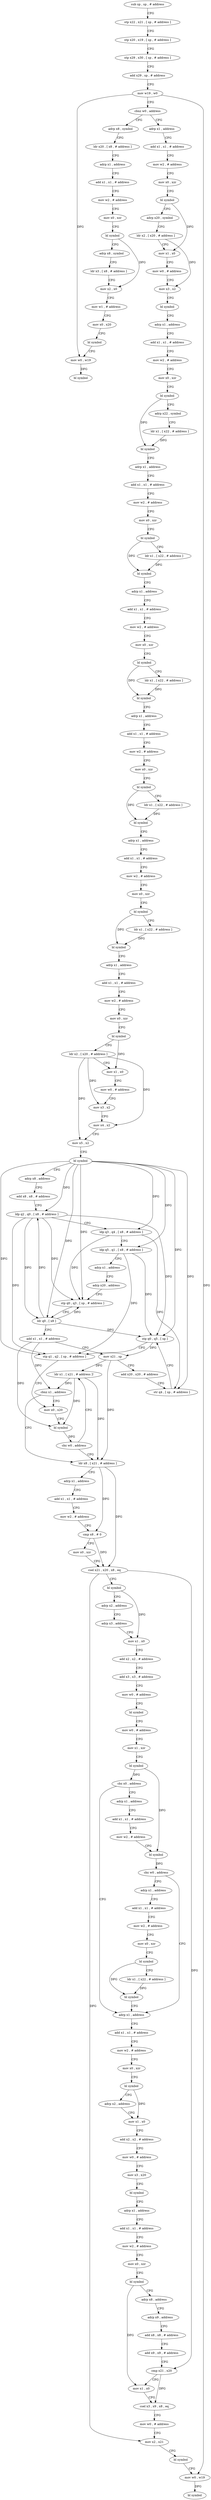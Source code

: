 digraph "func" {
"4199292" [label = "sub sp , sp , # address" ]
"4199296" [label = "stp x22 , x21 , [ sp , # address ]" ]
"4199300" [label = "stp x20 , x19 , [ sp , # address ]" ]
"4199304" [label = "stp x29 , x30 , [ sp , # address ]" ]
"4199308" [label = "add x29 , sp , # address" ]
"4199312" [label = "mov w19 , w0" ]
"4199316" [label = "cbnz w0 , address" ]
"4199872" [label = "adrp x8 , symbol" ]
"4199320" [label = "adrp x1 , address" ]
"4199876" [label = "ldr x20 , [ x8 , # address ]" ]
"4199880" [label = "adrp x1 , address" ]
"4199884" [label = "add x1 , x1 , # address" ]
"4199888" [label = "mov w2 , # address" ]
"4199892" [label = "mov x0 , xzr" ]
"4199896" [label = "bl symbol" ]
"4199900" [label = "adrp x8 , symbol" ]
"4199904" [label = "ldr x3 , [ x8 , # address ]" ]
"4199908" [label = "mov x2 , x0" ]
"4199912" [label = "mov w1 , # address" ]
"4199916" [label = "mov x0 , x20" ]
"4199920" [label = "bl symbol" ]
"4199924" [label = "mov w0 , w19" ]
"4199928" [label = "bl symbol" ]
"4199324" [label = "add x1 , x1 , # address" ]
"4199328" [label = "mov w2 , # address" ]
"4199332" [label = "mov x0 , xzr" ]
"4199336" [label = "bl symbol" ]
"4199340" [label = "adrp x20 , symbol" ]
"4199344" [label = "ldr x2 , [ x20 , # address ]" ]
"4199348" [label = "mov x1 , x0" ]
"4199352" [label = "mov w0 , # address" ]
"4199356" [label = "mov x3 , x2" ]
"4199360" [label = "bl symbol" ]
"4199364" [label = "adrp x1 , address" ]
"4199368" [label = "add x1 , x1 , # address" ]
"4199372" [label = "mov w2 , # address" ]
"4199376" [label = "mov x0 , xzr" ]
"4199380" [label = "bl symbol" ]
"4199384" [label = "adrp x22 , symbol" ]
"4199388" [label = "ldr x1 , [ x22 , # address ]" ]
"4199392" [label = "bl symbol" ]
"4199396" [label = "adrp x1 , address" ]
"4199400" [label = "add x1 , x1 , # address" ]
"4199404" [label = "mov w2 , # address" ]
"4199408" [label = "mov x0 , xzr" ]
"4199412" [label = "bl symbol" ]
"4199416" [label = "ldr x1 , [ x22 , # address ]" ]
"4199420" [label = "bl symbol" ]
"4199424" [label = "adrp x1 , address" ]
"4199428" [label = "add x1 , x1 , # address" ]
"4199432" [label = "mov w2 , # address" ]
"4199436" [label = "mov x0 , xzr" ]
"4199440" [label = "bl symbol" ]
"4199444" [label = "ldr x1 , [ x22 , # address ]" ]
"4199448" [label = "bl symbol" ]
"4199452" [label = "adrp x1 , address" ]
"4199456" [label = "add x1 , x1 , # address" ]
"4199460" [label = "mov w2 , # address" ]
"4199464" [label = "mov x0 , xzr" ]
"4199468" [label = "bl symbol" ]
"4199472" [label = "ldr x1 , [ x22 , # address ]" ]
"4199476" [label = "bl symbol" ]
"4199480" [label = "adrp x1 , address" ]
"4199484" [label = "add x1 , x1 , # address" ]
"4199488" [label = "mov w2 , # address" ]
"4199492" [label = "mov x0 , xzr" ]
"4199496" [label = "bl symbol" ]
"4199500" [label = "ldr x1 , [ x22 , # address ]" ]
"4199504" [label = "bl symbol" ]
"4199508" [label = "adrp x1 , address" ]
"4199512" [label = "add x1 , x1 , # address" ]
"4199516" [label = "mov w2 , # address" ]
"4199520" [label = "mov x0 , xzr" ]
"4199524" [label = "bl symbol" ]
"4199528" [label = "ldr x2 , [ x20 , # address ]" ]
"4199532" [label = "mov x1 , x0" ]
"4199536" [label = "mov w0 , # address" ]
"4199540" [label = "mov x3 , x2" ]
"4199544" [label = "mov x4 , x2" ]
"4199548" [label = "mov x5 , x2" ]
"4199552" [label = "bl symbol" ]
"4199556" [label = "adrp x8 , address" ]
"4199560" [label = "add x8 , x8 , # address" ]
"4199564" [label = "ldp q2 , q0 , [ x8 , # address ]" ]
"4199568" [label = "ldp q3 , q4 , [ x8 , # address ]" ]
"4199572" [label = "ldp q5 , q1 , [ x8 , # address ]" ]
"4199576" [label = "adrp x1 , address" ]
"4199580" [label = "adrp x20 , address" ]
"4199584" [label = "stp q0 , q3 , [ sp , # address ]" ]
"4199588" [label = "ldr q0 , [ x8 ]" ]
"4199592" [label = "add x1 , x1 , # address" ]
"4199596" [label = "mov x21 , sp" ]
"4199600" [label = "add x20 , x20 , # address" ]
"4199604" [label = "str q4 , [ sp , # address ]" ]
"4199608" [label = "stp q0 , q5 , [ sp ]" ]
"4199612" [label = "stp q1 , q2 , [ sp , # address ]" ]
"4199616" [label = "mov x0 , x20" ]
"4199636" [label = "ldr x8 , [ x21 , # address ]" ]
"4199640" [label = "adrp x1 , address" ]
"4199644" [label = "add x1 , x1 , # address" ]
"4199648" [label = "mov w2 , # address" ]
"4199652" [label = "cmp x8 , # 0" ]
"4199656" [label = "mov x0 , xzr" ]
"4199660" [label = "csel x21 , x20 , x8 , eq" ]
"4199664" [label = "bl symbol" ]
"4199668" [label = "adrp x2 , address" ]
"4199672" [label = "adrp x3 , address" ]
"4199676" [label = "mov x1 , x0" ]
"4199680" [label = "add x2 , x2 , # address" ]
"4199684" [label = "add x3 , x3 , # address" ]
"4199688" [label = "mov w0 , # address" ]
"4199692" [label = "bl symbol" ]
"4199696" [label = "mov w0 , # address" ]
"4199700" [label = "mov x1 , xzr" ]
"4199704" [label = "bl symbol" ]
"4199708" [label = "cbz x0 , address" ]
"4199760" [label = "adrp x1 , address" ]
"4199712" [label = "adrp x1 , address" ]
"4199628" [label = "ldr x1 , [ x21 , # address ]!" ]
"4199632" [label = "cbnz x1 , address" ]
"4199764" [label = "add x1 , x1 , # address" ]
"4199768" [label = "mov w2 , # address" ]
"4199772" [label = "mov x0 , xzr" ]
"4199776" [label = "bl symbol" ]
"4199780" [label = "adrp x2 , address" ]
"4199784" [label = "mov x1 , x0" ]
"4199788" [label = "add x2 , x2 , # address" ]
"4199792" [label = "mov w0 , # address" ]
"4199796" [label = "mov x3 , x20" ]
"4199800" [label = "bl symbol" ]
"4199804" [label = "adrp x1 , address" ]
"4199808" [label = "add x1 , x1 , # address" ]
"4199812" [label = "mov w2 , # address" ]
"4199816" [label = "mov x0 , xzr" ]
"4199820" [label = "bl symbol" ]
"4199824" [label = "adrp x8 , address" ]
"4199828" [label = "adrp x9 , address" ]
"4199832" [label = "add x8 , x8 , # address" ]
"4199836" [label = "add x9 , x9 , # address" ]
"4199840" [label = "cmp x21 , x20" ]
"4199844" [label = "mov x1 , x0" ]
"4199848" [label = "csel x3 , x9 , x8 , eq" ]
"4199852" [label = "mov w0 , # address" ]
"4199856" [label = "mov x2 , x21" ]
"4199860" [label = "bl symbol" ]
"4199864" [label = "mov w0 , w19" ]
"4199868" [label = "bl symbol" ]
"4199716" [label = "add x1 , x1 , # address" ]
"4199720" [label = "mov w2 , # address" ]
"4199724" [label = "bl symbol" ]
"4199728" [label = "cbz w0 , address" ]
"4199732" [label = "adrp x1 , address" ]
"4199620" [label = "bl symbol" ]
"4199624" [label = "cbz w0 , address" ]
"4199736" [label = "add x1 , x1 , # address" ]
"4199740" [label = "mov w2 , # address" ]
"4199744" [label = "mov x0 , xzr" ]
"4199748" [label = "bl symbol" ]
"4199752" [label = "ldr x1 , [ x22 , # address ]" ]
"4199756" [label = "bl symbol" ]
"4199292" -> "4199296" [ label = "CFG" ]
"4199296" -> "4199300" [ label = "CFG" ]
"4199300" -> "4199304" [ label = "CFG" ]
"4199304" -> "4199308" [ label = "CFG" ]
"4199308" -> "4199312" [ label = "CFG" ]
"4199312" -> "4199316" [ label = "CFG" ]
"4199312" -> "4199924" [ label = "DFG" ]
"4199312" -> "4199864" [ label = "DFG" ]
"4199316" -> "4199872" [ label = "CFG" ]
"4199316" -> "4199320" [ label = "CFG" ]
"4199872" -> "4199876" [ label = "CFG" ]
"4199320" -> "4199324" [ label = "CFG" ]
"4199876" -> "4199880" [ label = "CFG" ]
"4199880" -> "4199884" [ label = "CFG" ]
"4199884" -> "4199888" [ label = "CFG" ]
"4199888" -> "4199892" [ label = "CFG" ]
"4199892" -> "4199896" [ label = "CFG" ]
"4199896" -> "4199900" [ label = "CFG" ]
"4199896" -> "4199908" [ label = "DFG" ]
"4199900" -> "4199904" [ label = "CFG" ]
"4199904" -> "4199908" [ label = "CFG" ]
"4199908" -> "4199912" [ label = "CFG" ]
"4199912" -> "4199916" [ label = "CFG" ]
"4199916" -> "4199920" [ label = "CFG" ]
"4199920" -> "4199924" [ label = "CFG" ]
"4199924" -> "4199928" [ label = "DFG" ]
"4199324" -> "4199328" [ label = "CFG" ]
"4199328" -> "4199332" [ label = "CFG" ]
"4199332" -> "4199336" [ label = "CFG" ]
"4199336" -> "4199340" [ label = "CFG" ]
"4199336" -> "4199348" [ label = "DFG" ]
"4199340" -> "4199344" [ label = "CFG" ]
"4199344" -> "4199348" [ label = "CFG" ]
"4199344" -> "4199356" [ label = "DFG" ]
"4199348" -> "4199352" [ label = "CFG" ]
"4199352" -> "4199356" [ label = "CFG" ]
"4199356" -> "4199360" [ label = "CFG" ]
"4199360" -> "4199364" [ label = "CFG" ]
"4199364" -> "4199368" [ label = "CFG" ]
"4199368" -> "4199372" [ label = "CFG" ]
"4199372" -> "4199376" [ label = "CFG" ]
"4199376" -> "4199380" [ label = "CFG" ]
"4199380" -> "4199384" [ label = "CFG" ]
"4199380" -> "4199392" [ label = "DFG" ]
"4199384" -> "4199388" [ label = "CFG" ]
"4199388" -> "4199392" [ label = "DFG" ]
"4199392" -> "4199396" [ label = "CFG" ]
"4199396" -> "4199400" [ label = "CFG" ]
"4199400" -> "4199404" [ label = "CFG" ]
"4199404" -> "4199408" [ label = "CFG" ]
"4199408" -> "4199412" [ label = "CFG" ]
"4199412" -> "4199416" [ label = "CFG" ]
"4199412" -> "4199420" [ label = "DFG" ]
"4199416" -> "4199420" [ label = "DFG" ]
"4199420" -> "4199424" [ label = "CFG" ]
"4199424" -> "4199428" [ label = "CFG" ]
"4199428" -> "4199432" [ label = "CFG" ]
"4199432" -> "4199436" [ label = "CFG" ]
"4199436" -> "4199440" [ label = "CFG" ]
"4199440" -> "4199444" [ label = "CFG" ]
"4199440" -> "4199448" [ label = "DFG" ]
"4199444" -> "4199448" [ label = "DFG" ]
"4199448" -> "4199452" [ label = "CFG" ]
"4199452" -> "4199456" [ label = "CFG" ]
"4199456" -> "4199460" [ label = "CFG" ]
"4199460" -> "4199464" [ label = "CFG" ]
"4199464" -> "4199468" [ label = "CFG" ]
"4199468" -> "4199472" [ label = "CFG" ]
"4199468" -> "4199476" [ label = "DFG" ]
"4199472" -> "4199476" [ label = "DFG" ]
"4199476" -> "4199480" [ label = "CFG" ]
"4199480" -> "4199484" [ label = "CFG" ]
"4199484" -> "4199488" [ label = "CFG" ]
"4199488" -> "4199492" [ label = "CFG" ]
"4199492" -> "4199496" [ label = "CFG" ]
"4199496" -> "4199500" [ label = "CFG" ]
"4199496" -> "4199504" [ label = "DFG" ]
"4199500" -> "4199504" [ label = "DFG" ]
"4199504" -> "4199508" [ label = "CFG" ]
"4199508" -> "4199512" [ label = "CFG" ]
"4199512" -> "4199516" [ label = "CFG" ]
"4199516" -> "4199520" [ label = "CFG" ]
"4199520" -> "4199524" [ label = "CFG" ]
"4199524" -> "4199528" [ label = "CFG" ]
"4199524" -> "4199532" [ label = "DFG" ]
"4199528" -> "4199532" [ label = "CFG" ]
"4199528" -> "4199540" [ label = "DFG" ]
"4199528" -> "4199544" [ label = "DFG" ]
"4199528" -> "4199548" [ label = "DFG" ]
"4199532" -> "4199536" [ label = "CFG" ]
"4199536" -> "4199540" [ label = "CFG" ]
"4199540" -> "4199544" [ label = "CFG" ]
"4199544" -> "4199548" [ label = "CFG" ]
"4199548" -> "4199552" [ label = "CFG" ]
"4199552" -> "4199556" [ label = "CFG" ]
"4199552" -> "4199564" [ label = "DFG" ]
"4199552" -> "4199584" [ label = "DFG" ]
"4199552" -> "4199588" [ label = "DFG" ]
"4199552" -> "4199608" [ label = "DFG" ]
"4199552" -> "4199572" [ label = "DFG" ]
"4199552" -> "4199612" [ label = "DFG" ]
"4199552" -> "4199568" [ label = "DFG" ]
"4199552" -> "4199604" [ label = "DFG" ]
"4199556" -> "4199560" [ label = "CFG" ]
"4199560" -> "4199564" [ label = "CFG" ]
"4199564" -> "4199568" [ label = "CFG" ]
"4199564" -> "4199584" [ label = "DFG" ]
"4199564" -> "4199588" [ label = "DFG" ]
"4199564" -> "4199608" [ label = "DFG" ]
"4199564" -> "4199612" [ label = "DFG" ]
"4199568" -> "4199572" [ label = "CFG" ]
"4199568" -> "4199584" [ label = "DFG" ]
"4199568" -> "4199604" [ label = "DFG" ]
"4199572" -> "4199576" [ label = "CFG" ]
"4199572" -> "4199608" [ label = "DFG" ]
"4199572" -> "4199612" [ label = "DFG" ]
"4199576" -> "4199580" [ label = "CFG" ]
"4199580" -> "4199584" [ label = "CFG" ]
"4199584" -> "4199588" [ label = "CFG" ]
"4199588" -> "4199592" [ label = "CFG" ]
"4199588" -> "4199564" [ label = "DFG" ]
"4199588" -> "4199584" [ label = "DFG" ]
"4199588" -> "4199608" [ label = "DFG" ]
"4199592" -> "4199596" [ label = "CFG" ]
"4199592" -> "4199620" [ label = "DFG" ]
"4199592" -> "4199632" [ label = "DFG" ]
"4199596" -> "4199600" [ label = "CFG" ]
"4199596" -> "4199636" [ label = "DFG" ]
"4199596" -> "4199628" [ label = "DFG" ]
"4199600" -> "4199604" [ label = "CFG" ]
"4199604" -> "4199608" [ label = "CFG" ]
"4199608" -> "4199612" [ label = "CFG" ]
"4199608" -> "4199596" [ label = "DFG" ]
"4199612" -> "4199616" [ label = "CFG" ]
"4199616" -> "4199620" [ label = "CFG" ]
"4199636" -> "4199640" [ label = "CFG" ]
"4199636" -> "4199652" [ label = "DFG" ]
"4199636" -> "4199660" [ label = "DFG" ]
"4199640" -> "4199644" [ label = "CFG" ]
"4199644" -> "4199648" [ label = "CFG" ]
"4199648" -> "4199652" [ label = "CFG" ]
"4199652" -> "4199656" [ label = "CFG" ]
"4199652" -> "4199660" [ label = "DFG" ]
"4199656" -> "4199660" [ label = "CFG" ]
"4199660" -> "4199664" [ label = "CFG" ]
"4199660" -> "4199840" [ label = "DFG" ]
"4199660" -> "4199856" [ label = "DFG" ]
"4199664" -> "4199668" [ label = "CFG" ]
"4199664" -> "4199676" [ label = "DFG" ]
"4199668" -> "4199672" [ label = "CFG" ]
"4199672" -> "4199676" [ label = "CFG" ]
"4199676" -> "4199680" [ label = "CFG" ]
"4199680" -> "4199684" [ label = "CFG" ]
"4199684" -> "4199688" [ label = "CFG" ]
"4199688" -> "4199692" [ label = "CFG" ]
"4199692" -> "4199696" [ label = "CFG" ]
"4199696" -> "4199700" [ label = "CFG" ]
"4199700" -> "4199704" [ label = "CFG" ]
"4199704" -> "4199708" [ label = "DFG" ]
"4199704" -> "4199724" [ label = "DFG" ]
"4199708" -> "4199760" [ label = "CFG" ]
"4199708" -> "4199712" [ label = "CFG" ]
"4199760" -> "4199764" [ label = "CFG" ]
"4199712" -> "4199716" [ label = "CFG" ]
"4199628" -> "4199632" [ label = "DFG" ]
"4199628" -> "4199620" [ label = "DFG" ]
"4199628" -> "4199636" [ label = "DFG" ]
"4199632" -> "4199616" [ label = "CFG" ]
"4199632" -> "4199636" [ label = "CFG" ]
"4199764" -> "4199768" [ label = "CFG" ]
"4199768" -> "4199772" [ label = "CFG" ]
"4199772" -> "4199776" [ label = "CFG" ]
"4199776" -> "4199780" [ label = "CFG" ]
"4199776" -> "4199784" [ label = "DFG" ]
"4199780" -> "4199784" [ label = "CFG" ]
"4199784" -> "4199788" [ label = "CFG" ]
"4199788" -> "4199792" [ label = "CFG" ]
"4199792" -> "4199796" [ label = "CFG" ]
"4199796" -> "4199800" [ label = "CFG" ]
"4199800" -> "4199804" [ label = "CFG" ]
"4199804" -> "4199808" [ label = "CFG" ]
"4199808" -> "4199812" [ label = "CFG" ]
"4199812" -> "4199816" [ label = "CFG" ]
"4199816" -> "4199820" [ label = "CFG" ]
"4199820" -> "4199824" [ label = "CFG" ]
"4199820" -> "4199844" [ label = "DFG" ]
"4199824" -> "4199828" [ label = "CFG" ]
"4199828" -> "4199832" [ label = "CFG" ]
"4199832" -> "4199836" [ label = "CFG" ]
"4199836" -> "4199840" [ label = "CFG" ]
"4199840" -> "4199844" [ label = "CFG" ]
"4199840" -> "4199848" [ label = "DFG" ]
"4199844" -> "4199848" [ label = "CFG" ]
"4199848" -> "4199852" [ label = "CFG" ]
"4199852" -> "4199856" [ label = "CFG" ]
"4199856" -> "4199860" [ label = "CFG" ]
"4199860" -> "4199864" [ label = "CFG" ]
"4199864" -> "4199868" [ label = "DFG" ]
"4199716" -> "4199720" [ label = "CFG" ]
"4199720" -> "4199724" [ label = "CFG" ]
"4199724" -> "4199728" [ label = "DFG" ]
"4199728" -> "4199760" [ label = "CFG" ]
"4199728" -> "4199732" [ label = "CFG" ]
"4199732" -> "4199736" [ label = "CFG" ]
"4199620" -> "4199624" [ label = "DFG" ]
"4199624" -> "4199636" [ label = "CFG" ]
"4199624" -> "4199628" [ label = "CFG" ]
"4199736" -> "4199740" [ label = "CFG" ]
"4199740" -> "4199744" [ label = "CFG" ]
"4199744" -> "4199748" [ label = "CFG" ]
"4199748" -> "4199752" [ label = "CFG" ]
"4199748" -> "4199756" [ label = "DFG" ]
"4199752" -> "4199756" [ label = "DFG" ]
"4199756" -> "4199760" [ label = "CFG" ]
}
